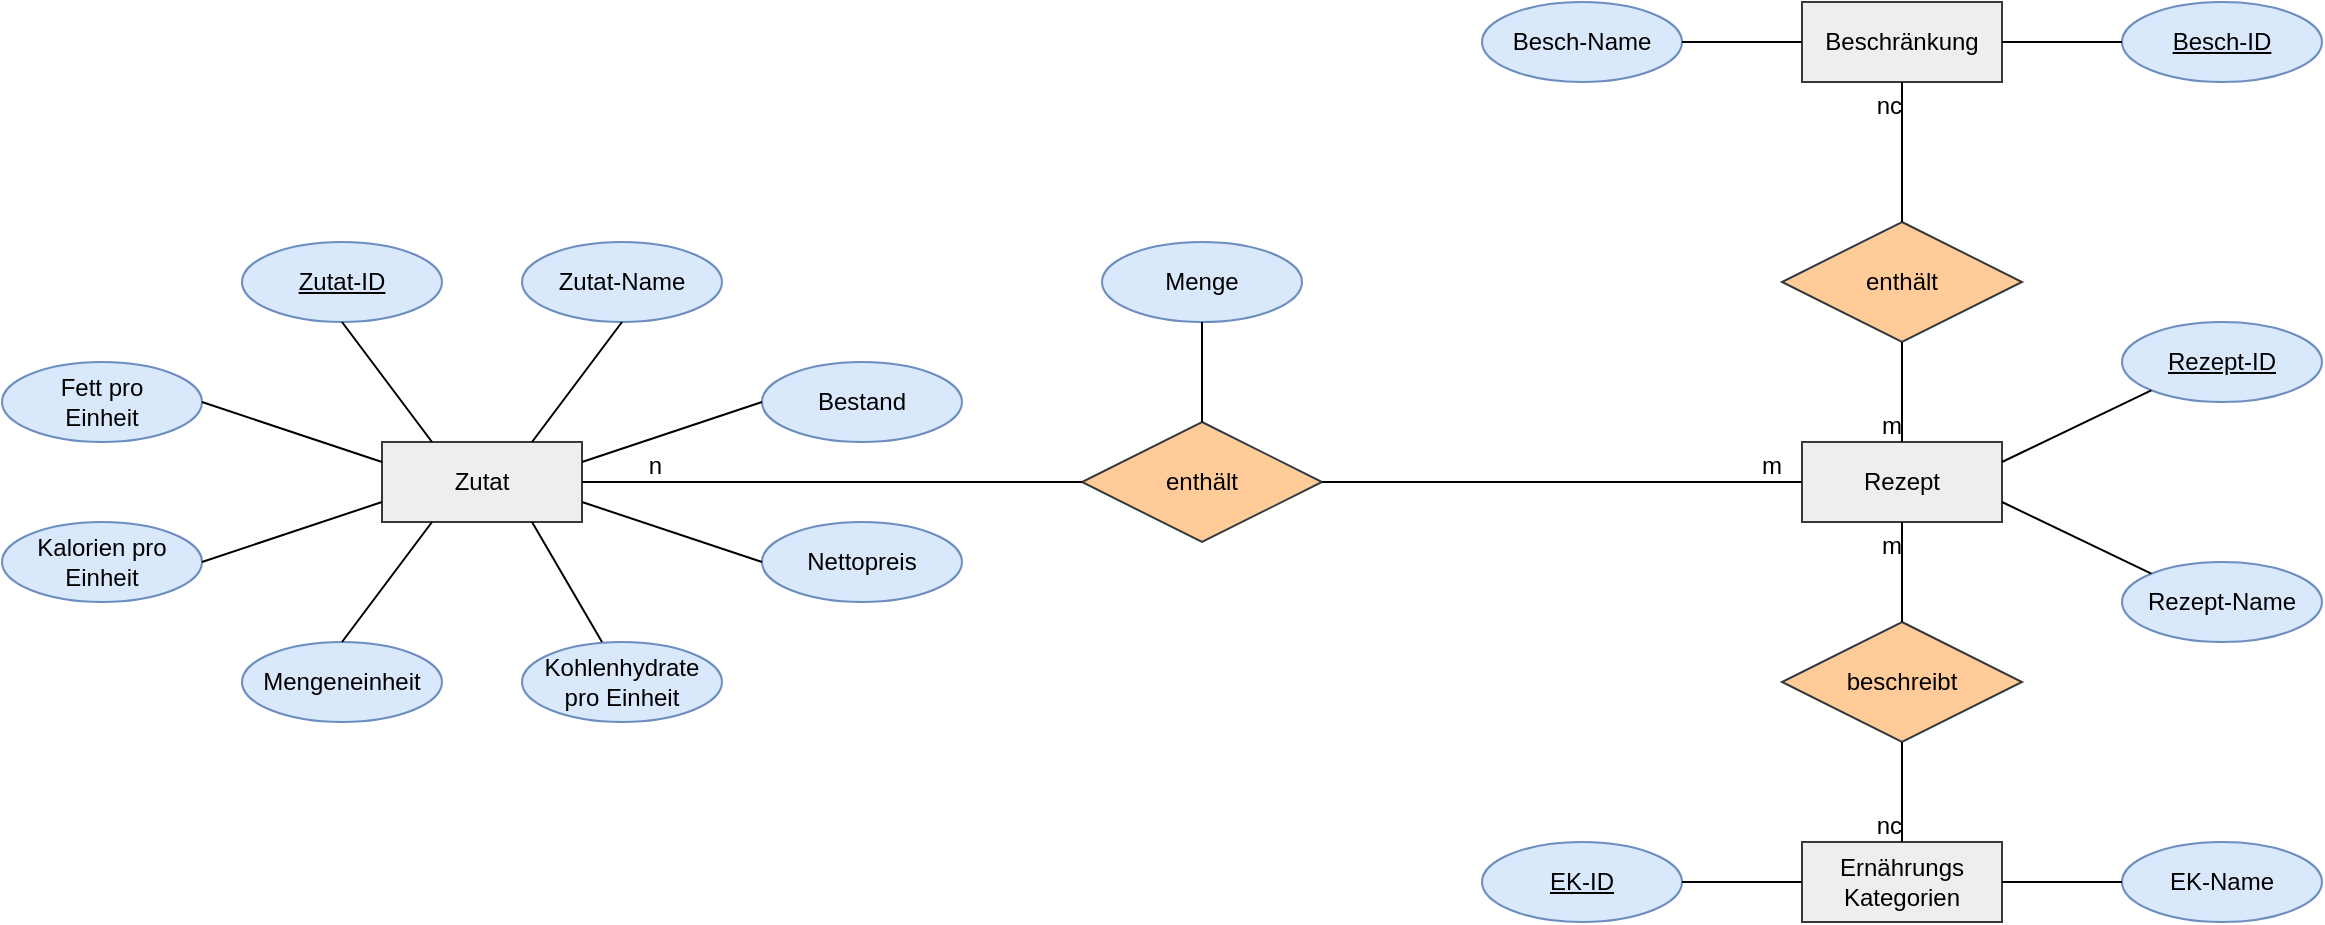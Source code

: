 <mxfile version="20.8.0" type="device"><diagram id="bkRUUz8YnlqIazrzYau-" name="Seite-1"><mxGraphModel dx="1687" dy="887" grid="1" gridSize="10" guides="1" tooltips="1" connect="1" arrows="1" fold="1" page="1" pageScale="1" pageWidth="2336" pageHeight="1654" math="0" shadow="0"><root><mxCell id="0"/><mxCell id="1" parent="0"/><mxCell id="_SQyIJqmCOqT2kJZj4PQ-2" value="Zutat" style="whiteSpace=wrap;html=1;align=center;fillColor=#eeeeee;strokeColor=#36393d;" parent="1" vertex="1"><mxGeometry x="990" y="860" width="100" height="40" as="geometry"/></mxCell><mxCell id="_SQyIJqmCOqT2kJZj4PQ-22" value="Zutat-Name" style="ellipse;whiteSpace=wrap;html=1;align=center;fillColor=#dae8fc;strokeColor=#6c8ebf;" parent="1" vertex="1"><mxGeometry x="1060" y="760" width="100" height="40" as="geometry"/></mxCell><mxCell id="_SQyIJqmCOqT2kJZj4PQ-23" value="Bestand" style="ellipse;whiteSpace=wrap;html=1;align=center;fillColor=#dae8fc;strokeColor=#6c8ebf;" parent="1" vertex="1"><mxGeometry x="1180" y="820" width="100" height="40" as="geometry"/></mxCell><mxCell id="_SQyIJqmCOqT2kJZj4PQ-24" value="Mengeneinheit" style="ellipse;whiteSpace=wrap;html=1;align=center;fillColor=#dae8fc;strokeColor=#6c8ebf;" parent="1" vertex="1"><mxGeometry x="920" y="960" width="100" height="40" as="geometry"/></mxCell><mxCell id="_SQyIJqmCOqT2kJZj4PQ-25" value="Nettopreis" style="ellipse;whiteSpace=wrap;html=1;align=center;fillColor=#dae8fc;strokeColor=#6c8ebf;" parent="1" vertex="1"><mxGeometry x="1180" y="900" width="100" height="40" as="geometry"/></mxCell><mxCell id="_SQyIJqmCOqT2kJZj4PQ-26" value="&lt;div&gt;Kohlenhydrate&lt;/div&gt;&lt;div&gt;pro Einheit&lt;br&gt;&lt;/div&gt;" style="ellipse;whiteSpace=wrap;html=1;align=center;fillColor=#dae8fc;strokeColor=#6c8ebf;" parent="1" vertex="1"><mxGeometry x="1060" y="960" width="100" height="40" as="geometry"/></mxCell><mxCell id="_SQyIJqmCOqT2kJZj4PQ-27" value="&lt;div&gt;Kalorien pro&lt;/div&gt;&lt;div&gt;Einheit&lt;br&gt;&lt;/div&gt;" style="ellipse;whiteSpace=wrap;html=1;align=center;fillColor=#dae8fc;strokeColor=#6c8ebf;" parent="1" vertex="1"><mxGeometry x="800" y="900" width="100" height="40" as="geometry"/></mxCell><mxCell id="_SQyIJqmCOqT2kJZj4PQ-28" value="&lt;div&gt;Fett pro&lt;/div&gt;&lt;div&gt;Einheit&lt;br&gt;&lt;/div&gt;" style="ellipse;whiteSpace=wrap;html=1;align=center;fillColor=#dae8fc;strokeColor=#6c8ebf;" parent="1" vertex="1"><mxGeometry x="800" y="820" width="100" height="40" as="geometry"/></mxCell><mxCell id="_SQyIJqmCOqT2kJZj4PQ-49" value="Zutat-ID" style="ellipse;whiteSpace=wrap;html=1;align=center;fontStyle=4;fillColor=#dae8fc;strokeColor=#6c8ebf;" parent="1" vertex="1"><mxGeometry x="920" y="760" width="100" height="40" as="geometry"/></mxCell><mxCell id="_SQyIJqmCOqT2kJZj4PQ-87" value="enthält" style="shape=rhombus;perimeter=rhombusPerimeter;whiteSpace=wrap;html=1;align=center;fillColor=#ffcc99;strokeColor=#36393d;" parent="1" vertex="1"><mxGeometry x="1340" y="850" width="120" height="60" as="geometry"/></mxCell><mxCell id="_SQyIJqmCOqT2kJZj4PQ-89" value="&lt;div&gt;Rezept&lt;/div&gt;" style="whiteSpace=wrap;html=1;align=center;fillColor=#eeeeee;strokeColor=#36393d;" parent="1" vertex="1"><mxGeometry x="1700" y="860" width="100" height="40" as="geometry"/></mxCell><mxCell id="_SQyIJqmCOqT2kJZj4PQ-91" value="Menge" style="ellipse;whiteSpace=wrap;html=1;align=center;fillColor=#dae8fc;strokeColor=#6c8ebf;" parent="1" vertex="1"><mxGeometry x="1350" y="760" width="100" height="40" as="geometry"/></mxCell><mxCell id="_SQyIJqmCOqT2kJZj4PQ-93" value="Ernährungs Kategorien" style="whiteSpace=wrap;html=1;align=center;fillColor=#eeeeee;strokeColor=#36393d;" parent="1" vertex="1"><mxGeometry x="1700" y="1060" width="100" height="40" as="geometry"/></mxCell><mxCell id="_SQyIJqmCOqT2kJZj4PQ-94" value="Beschränkung" style="whiteSpace=wrap;html=1;align=center;fillColor=#eeeeee;strokeColor=#36393d;" parent="1" vertex="1"><mxGeometry x="1700" y="640" width="100" height="40" as="geometry"/></mxCell><mxCell id="_SQyIJqmCOqT2kJZj4PQ-97" value="&lt;div&gt;enthält&lt;/div&gt;" style="shape=rhombus;perimeter=rhombusPerimeter;whiteSpace=wrap;html=1;align=center;fillColor=#ffcc99;strokeColor=#36393d;" parent="1" vertex="1"><mxGeometry x="1690" y="750" width="120" height="60" as="geometry"/></mxCell><mxCell id="_SQyIJqmCOqT2kJZj4PQ-98" value="beschreibt" style="shape=rhombus;perimeter=rhombusPerimeter;whiteSpace=wrap;html=1;align=center;fillColor=#ffcc99;strokeColor=#36393d;" parent="1" vertex="1"><mxGeometry x="1690" y="950" width="120" height="60" as="geometry"/></mxCell><mxCell id="_SQyIJqmCOqT2kJZj4PQ-103" value="Rezept-Name" style="ellipse;whiteSpace=wrap;html=1;align=center;fillColor=#dae8fc;strokeColor=#6c8ebf;" parent="1" vertex="1"><mxGeometry x="1860" y="920" width="100" height="40" as="geometry"/></mxCell><mxCell id="_SQyIJqmCOqT2kJZj4PQ-105" value="Rezept-ID" style="ellipse;whiteSpace=wrap;html=1;align=center;fontStyle=4;fillColor=#dae8fc;strokeColor=#6c8ebf;" parent="1" vertex="1"><mxGeometry x="1860" y="800" width="100" height="40" as="geometry"/></mxCell><mxCell id="_SQyIJqmCOqT2kJZj4PQ-107" value="Besch-Name" style="ellipse;whiteSpace=wrap;html=1;align=center;fillColor=#dae8fc;strokeColor=#6c8ebf;" parent="1" vertex="1"><mxGeometry x="1540" y="640" width="100" height="40" as="geometry"/></mxCell><mxCell id="_SQyIJqmCOqT2kJZj4PQ-108" value="Besch-ID" style="ellipse;whiteSpace=wrap;html=1;align=center;fontStyle=4;fillColor=#dae8fc;strokeColor=#6c8ebf;" parent="1" vertex="1"><mxGeometry x="1860" y="640" width="100" height="40" as="geometry"/></mxCell><mxCell id="_SQyIJqmCOqT2kJZj4PQ-111" value="EK-ID" style="ellipse;whiteSpace=wrap;html=1;align=center;fontStyle=4;fillColor=#dae8fc;strokeColor=#6c8ebf;" parent="1" vertex="1"><mxGeometry x="1540" y="1060" width="100" height="40" as="geometry"/></mxCell><mxCell id="_SQyIJqmCOqT2kJZj4PQ-112" value="EK-Name" style="ellipse;whiteSpace=wrap;html=1;align=center;fillColor=#dae8fc;strokeColor=#6c8ebf;" parent="1" vertex="1"><mxGeometry x="1860" y="1060" width="100" height="40" as="geometry"/></mxCell><mxCell id="_SQyIJqmCOqT2kJZj4PQ-133" value="" style="endArrow=none;html=1;rounded=0;exitX=1;exitY=0.5;exitDx=0;exitDy=0;entryX=0;entryY=0.25;entryDx=0;entryDy=0;" parent="1" source="_SQyIJqmCOqT2kJZj4PQ-28" target="_SQyIJqmCOqT2kJZj4PQ-2" edge="1"><mxGeometry relative="1" as="geometry"><mxPoint x="1010" y="780" as="sourcePoint"/><mxPoint x="950" y="900" as="targetPoint"/></mxGeometry></mxCell><mxCell id="_SQyIJqmCOqT2kJZj4PQ-134" value="" style="endArrow=none;html=1;rounded=0;entryX=0;entryY=0.75;entryDx=0;entryDy=0;exitX=1;exitY=0.5;exitDx=0;exitDy=0;" parent="1" source="_SQyIJqmCOqT2kJZj4PQ-27" target="_SQyIJqmCOqT2kJZj4PQ-2" edge="1"><mxGeometry relative="1" as="geometry"><mxPoint x="940" y="1010" as="sourcePoint"/><mxPoint x="1100" y="1010" as="targetPoint"/></mxGeometry></mxCell><mxCell id="_SQyIJqmCOqT2kJZj4PQ-136" value="" style="endArrow=none;html=1;rounded=0;exitX=0.75;exitY=1;exitDx=0;exitDy=0;entryX=0.4;entryY=0;entryDx=0;entryDy=0;entryPerimeter=0;" parent="1" source="_SQyIJqmCOqT2kJZj4PQ-2" target="_SQyIJqmCOqT2kJZj4PQ-26" edge="1"><mxGeometry relative="1" as="geometry"><mxPoint x="1010" y="780" as="sourcePoint"/><mxPoint x="1170" y="780" as="targetPoint"/></mxGeometry></mxCell><mxCell id="_SQyIJqmCOqT2kJZj4PQ-137" value="" style="endArrow=none;html=1;rounded=0;exitX=0.25;exitY=1;exitDx=0;exitDy=0;entryX=0.5;entryY=0;entryDx=0;entryDy=0;" parent="1" source="_SQyIJqmCOqT2kJZj4PQ-2" target="_SQyIJqmCOqT2kJZj4PQ-24" edge="1"><mxGeometry relative="1" as="geometry"><mxPoint x="1010" y="780" as="sourcePoint"/><mxPoint x="1170" y="780" as="targetPoint"/></mxGeometry></mxCell><mxCell id="_SQyIJqmCOqT2kJZj4PQ-138" value="" style="endArrow=none;html=1;rounded=0;exitX=0.5;exitY=1;exitDx=0;exitDy=0;entryX=0.25;entryY=0;entryDx=0;entryDy=0;" parent="1" source="_SQyIJqmCOqT2kJZj4PQ-49" target="_SQyIJqmCOqT2kJZj4PQ-2" edge="1"><mxGeometry relative="1" as="geometry"><mxPoint x="1010" y="780" as="sourcePoint"/><mxPoint x="1170" y="780" as="targetPoint"/></mxGeometry></mxCell><mxCell id="_SQyIJqmCOqT2kJZj4PQ-141" value="" style="endArrow=none;html=1;rounded=0;exitX=1;exitY=0.75;exitDx=0;exitDy=0;entryX=0;entryY=0.5;entryDx=0;entryDy=0;" parent="1" source="_SQyIJqmCOqT2kJZj4PQ-2" target="_SQyIJqmCOqT2kJZj4PQ-25" edge="1"><mxGeometry relative="1" as="geometry"><mxPoint x="1010" y="780" as="sourcePoint"/><mxPoint x="1170" y="780" as="targetPoint"/></mxGeometry></mxCell><mxCell id="_SQyIJqmCOqT2kJZj4PQ-142" value="" style="endArrow=none;html=1;rounded=0;exitX=1;exitY=0.25;exitDx=0;exitDy=0;entryX=0;entryY=0.5;entryDx=0;entryDy=0;" parent="1" source="_SQyIJqmCOqT2kJZj4PQ-2" target="_SQyIJqmCOqT2kJZj4PQ-23" edge="1"><mxGeometry relative="1" as="geometry"><mxPoint x="1010" y="780" as="sourcePoint"/><mxPoint x="1170" y="780" as="targetPoint"/></mxGeometry></mxCell><mxCell id="_SQyIJqmCOqT2kJZj4PQ-145" value="" style="endArrow=none;html=1;rounded=0;exitX=0.75;exitY=0;exitDx=0;exitDy=0;entryX=0.5;entryY=1;entryDx=0;entryDy=0;" parent="1" source="_SQyIJqmCOqT2kJZj4PQ-2" target="_SQyIJqmCOqT2kJZj4PQ-22" edge="1"><mxGeometry relative="1" as="geometry"><mxPoint x="1010" y="780" as="sourcePoint"/><mxPoint x="1170" y="780" as="targetPoint"/></mxGeometry></mxCell><mxCell id="_SQyIJqmCOqT2kJZj4PQ-168" value="" style="endArrow=none;html=1;rounded=0;exitX=0.5;exitY=1;exitDx=0;exitDy=0;entryX=0.5;entryY=0;entryDx=0;entryDy=0;" parent="1" source="_SQyIJqmCOqT2kJZj4PQ-91" target="_SQyIJqmCOqT2kJZj4PQ-87" edge="1"><mxGeometry relative="1" as="geometry"><mxPoint x="1300" y="800" as="sourcePoint"/><mxPoint x="1460" y="800" as="targetPoint"/></mxGeometry></mxCell><mxCell id="_SQyIJqmCOqT2kJZj4PQ-169" value="" style="endArrow=none;html=1;rounded=0;exitX=1;exitY=0.5;exitDx=0;exitDy=0;entryX=0;entryY=0.5;entryDx=0;entryDy=0;" parent="1" source="_SQyIJqmCOqT2kJZj4PQ-107" target="_SQyIJqmCOqT2kJZj4PQ-94" edge="1"><mxGeometry relative="1" as="geometry"><mxPoint x="1300" y="800" as="sourcePoint"/><mxPoint x="1690" y="670" as="targetPoint"/></mxGeometry></mxCell><mxCell id="_SQyIJqmCOqT2kJZj4PQ-170" value="" style="endArrow=none;html=1;rounded=0;entryX=0;entryY=0.5;entryDx=0;entryDy=0;exitX=1;exitY=0.5;exitDx=0;exitDy=0;" parent="1" source="_SQyIJqmCOqT2kJZj4PQ-94" target="_SQyIJqmCOqT2kJZj4PQ-108" edge="1"><mxGeometry relative="1" as="geometry"><mxPoint x="1300" y="800" as="sourcePoint"/><mxPoint x="1460" y="800" as="targetPoint"/></mxGeometry></mxCell><mxCell id="_SQyIJqmCOqT2kJZj4PQ-171" value="" style="endArrow=none;html=1;rounded=0;exitX=1;exitY=0.25;exitDx=0;exitDy=0;entryX=0;entryY=1;entryDx=0;entryDy=0;" parent="1" source="_SQyIJqmCOqT2kJZj4PQ-89" target="_SQyIJqmCOqT2kJZj4PQ-105" edge="1"><mxGeometry relative="1" as="geometry"><mxPoint x="1300" y="800" as="sourcePoint"/><mxPoint x="1870" y="850" as="targetPoint"/></mxGeometry></mxCell><mxCell id="_SQyIJqmCOqT2kJZj4PQ-172" value="" style="endArrow=none;html=1;rounded=0;entryX=1;entryY=0.75;entryDx=0;entryDy=0;exitX=0;exitY=0;exitDx=0;exitDy=0;" parent="1" source="_SQyIJqmCOqT2kJZj4PQ-103" target="_SQyIJqmCOqT2kJZj4PQ-89" edge="1"><mxGeometry relative="1" as="geometry"><mxPoint x="1880" y="910" as="sourcePoint"/><mxPoint x="1810" y="900" as="targetPoint"/></mxGeometry></mxCell><mxCell id="_SQyIJqmCOqT2kJZj4PQ-173" value="" style="endArrow=none;html=1;rounded=0;entryX=0;entryY=0.5;entryDx=0;entryDy=0;exitX=1;exitY=0.5;exitDx=0;exitDy=0;" parent="1" source="_SQyIJqmCOqT2kJZj4PQ-111" target="_SQyIJqmCOqT2kJZj4PQ-93" edge="1"><mxGeometry relative="1" as="geometry"><mxPoint x="1300" y="800" as="sourcePoint"/><mxPoint x="1650" y="1080" as="targetPoint"/></mxGeometry></mxCell><mxCell id="_SQyIJqmCOqT2kJZj4PQ-174" value="" style="endArrow=none;html=1;rounded=0;entryX=1;entryY=0.5;entryDx=0;entryDy=0;exitX=0;exitY=0.5;exitDx=0;exitDy=0;" parent="1" source="_SQyIJqmCOqT2kJZj4PQ-112" target="_SQyIJqmCOqT2kJZj4PQ-93" edge="1"><mxGeometry relative="1" as="geometry"><mxPoint x="1300" y="920" as="sourcePoint"/><mxPoint x="1460" y="920" as="targetPoint"/></mxGeometry></mxCell><mxCell id="_SQyIJqmCOqT2kJZj4PQ-175" value="" style="endArrow=none;html=1;rounded=0;entryX=1;entryY=0.5;entryDx=0;entryDy=0;exitX=0;exitY=0.5;exitDx=0;exitDy=0;" parent="1" edge="1" target="_SQyIJqmCOqT2kJZj4PQ-2" source="_SQyIJqmCOqT2kJZj4PQ-87"><mxGeometry relative="1" as="geometry"><mxPoint x="1340" y="889.67" as="sourcePoint"/><mxPoint x="1090" y="889.67" as="targetPoint"/></mxGeometry></mxCell><mxCell id="_SQyIJqmCOqT2kJZj4PQ-176" value="n" style="resizable=0;html=1;align=right;verticalAlign=bottom;" parent="_SQyIJqmCOqT2kJZj4PQ-175" connectable="0" vertex="1"><mxGeometry x="1" relative="1" as="geometry"><mxPoint x="40" as="offset"/></mxGeometry></mxCell><mxCell id="_SQyIJqmCOqT2kJZj4PQ-177" value="" style="endArrow=none;html=1;rounded=0;entryX=0;entryY=0.5;entryDx=0;entryDy=0;exitX=1;exitY=0.5;exitDx=0;exitDy=0;" parent="1" source="_SQyIJqmCOqT2kJZj4PQ-87" target="_SQyIJqmCOqT2kJZj4PQ-89" edge="1"><mxGeometry relative="1" as="geometry"><mxPoint x="1300" y="900" as="sourcePoint"/><mxPoint x="1460" y="900" as="targetPoint"/></mxGeometry></mxCell><mxCell id="_SQyIJqmCOqT2kJZj4PQ-178" value="m" style="resizable=0;html=1;align=right;verticalAlign=bottom;" parent="_SQyIJqmCOqT2kJZj4PQ-177" connectable="0" vertex="1"><mxGeometry x="1" relative="1" as="geometry"><mxPoint x="-10" as="offset"/></mxGeometry></mxCell><mxCell id="_SQyIJqmCOqT2kJZj4PQ-179" value="" style="endArrow=none;html=1;rounded=0;entryX=0.5;entryY=0;entryDx=0;entryDy=0;exitX=0.5;exitY=1;exitDx=0;exitDy=0;" parent="1" source="_SQyIJqmCOqT2kJZj4PQ-97" target="_SQyIJqmCOqT2kJZj4PQ-89" edge="1"><mxGeometry relative="1" as="geometry"><mxPoint x="1300" y="900" as="sourcePoint"/><mxPoint x="1460" y="900" as="targetPoint"/></mxGeometry></mxCell><mxCell id="_SQyIJqmCOqT2kJZj4PQ-180" value="m" style="resizable=0;html=1;align=right;verticalAlign=bottom;" parent="_SQyIJqmCOqT2kJZj4PQ-179" connectable="0" vertex="1"><mxGeometry x="1" relative="1" as="geometry"><mxPoint as="offset"/></mxGeometry></mxCell><mxCell id="_SQyIJqmCOqT2kJZj4PQ-181" value="" style="endArrow=none;html=1;rounded=0;entryX=0.5;entryY=1;entryDx=0;entryDy=0;exitX=0.5;exitY=0;exitDx=0;exitDy=0;" parent="1" source="_SQyIJqmCOqT2kJZj4PQ-98" target="_SQyIJqmCOqT2kJZj4PQ-89" edge="1"><mxGeometry relative="1" as="geometry"><mxPoint x="1300" y="900" as="sourcePoint"/><mxPoint x="1460" y="900" as="targetPoint"/></mxGeometry></mxCell><mxCell id="_SQyIJqmCOqT2kJZj4PQ-182" value="m" style="resizable=0;html=1;align=right;verticalAlign=bottom;" parent="_SQyIJqmCOqT2kJZj4PQ-181" connectable="0" vertex="1"><mxGeometry x="1" relative="1" as="geometry"><mxPoint y="20" as="offset"/></mxGeometry></mxCell><mxCell id="_SQyIJqmCOqT2kJZj4PQ-183" value="" style="endArrow=none;html=1;rounded=0;entryX=0.5;entryY=0;entryDx=0;entryDy=0;" parent="1" source="_SQyIJqmCOqT2kJZj4PQ-98" target="_SQyIJqmCOqT2kJZj4PQ-93" edge="1"><mxGeometry relative="1" as="geometry"><mxPoint x="1300" y="900" as="sourcePoint"/><mxPoint x="1460" y="900" as="targetPoint"/></mxGeometry></mxCell><mxCell id="_SQyIJqmCOqT2kJZj4PQ-184" value="nc" style="resizable=0;html=1;align=right;verticalAlign=bottom;" parent="_SQyIJqmCOqT2kJZj4PQ-183" connectable="0" vertex="1"><mxGeometry x="1" relative="1" as="geometry"/></mxCell><mxCell id="_SQyIJqmCOqT2kJZj4PQ-185" value="" style="endArrow=none;html=1;rounded=0;entryX=0.5;entryY=1;entryDx=0;entryDy=0;" parent="1" source="_SQyIJqmCOqT2kJZj4PQ-97" target="_SQyIJqmCOqT2kJZj4PQ-94" edge="1"><mxGeometry relative="1" as="geometry"><mxPoint x="1300" y="900" as="sourcePoint"/><mxPoint x="1460" y="900" as="targetPoint"/></mxGeometry></mxCell><mxCell id="_SQyIJqmCOqT2kJZj4PQ-186" value="nc" style="resizable=0;html=1;align=right;verticalAlign=bottom;" parent="_SQyIJqmCOqT2kJZj4PQ-185" connectable="0" vertex="1"><mxGeometry x="1" relative="1" as="geometry"><mxPoint y="20" as="offset"/></mxGeometry></mxCell></root></mxGraphModel></diagram></mxfile>